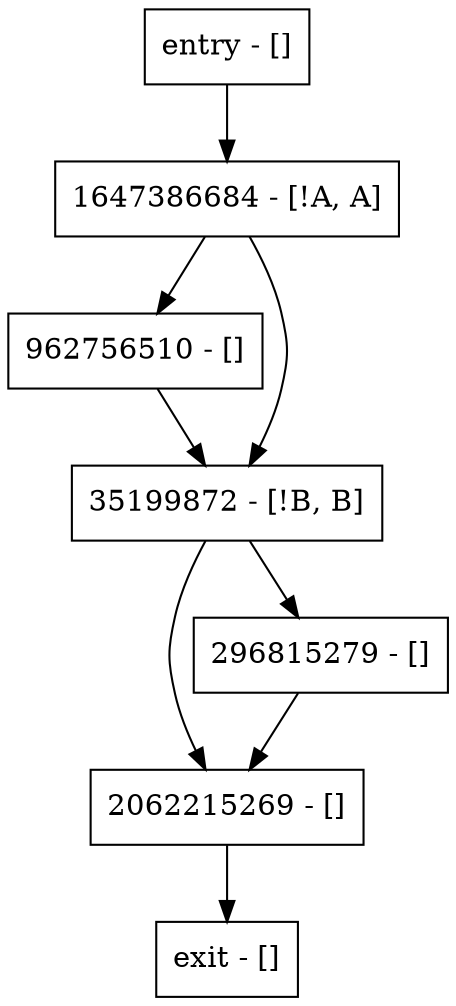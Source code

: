 digraph main {
node [shape=record];
entry [label="entry - []"];
exit [label="exit - []"];
962756510 [label="962756510 - []"];
35199872 [label="35199872 - [!B, B]"];
2062215269 [label="2062215269 - []"];
296815279 [label="296815279 - []"];
1647386684 [label="1647386684 - [!A, A]"];
entry;
exit;
entry -> 1647386684;
962756510 -> 35199872;
35199872 -> 2062215269;
35199872 -> 296815279;
2062215269 -> exit;
296815279 -> 2062215269;
1647386684 -> 962756510;
1647386684 -> 35199872;
}
